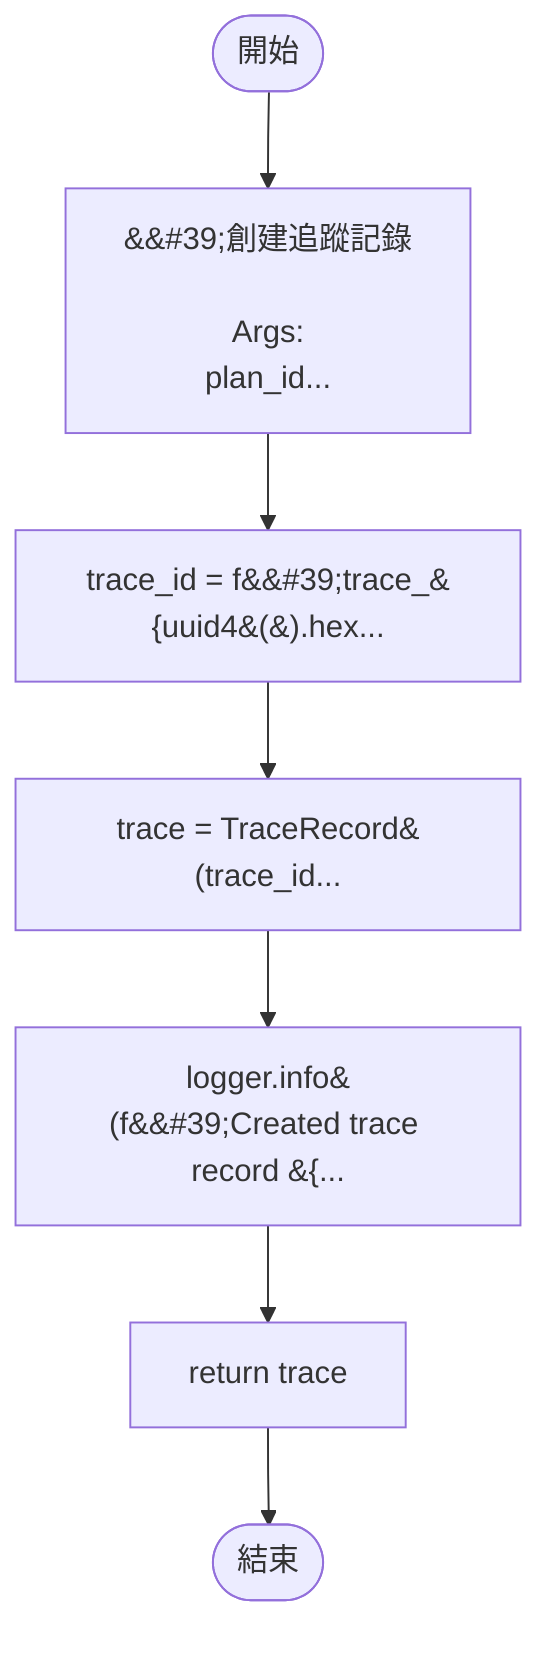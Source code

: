 flowchart TB
    n1([開始])
    n2([結束])
    n3[&amp;&#35;39;創建追蹤記錄\n\n        Args:\n            plan_id...]
    n4[trace_id = f&amp;&#35;39;trace_&#123;uuid4&#40;&#41;.hex...]
    n5[trace = TraceRecord&#40;trace_id...]
    n6[logger.info&#40;f&amp;&#35;39;Created trace record &#123;...]
    n7[return trace]
    n1 --> n3
    n3 --> n4
    n4 --> n5
    n5 --> n6
    n6 --> n7
    n7 --> n2